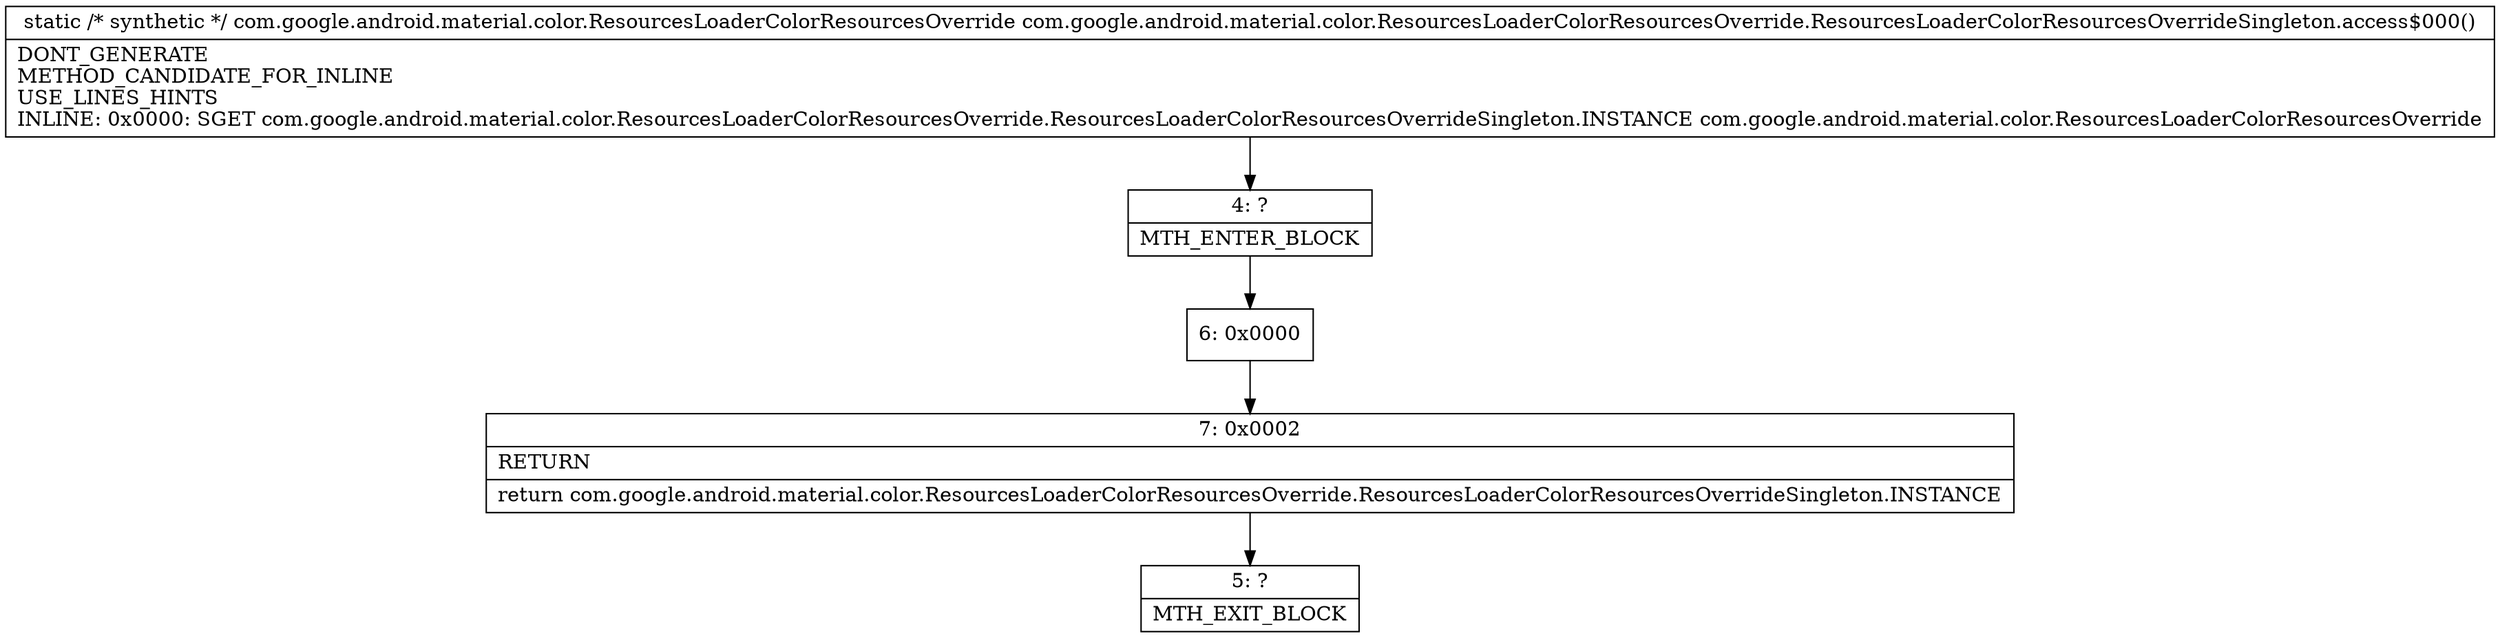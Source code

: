 digraph "CFG forcom.google.android.material.color.ResourcesLoaderColorResourcesOverride.ResourcesLoaderColorResourcesOverrideSingleton.access$000()Lcom\/google\/android\/material\/color\/ResourcesLoaderColorResourcesOverride;" {
Node_4 [shape=record,label="{4\:\ ?|MTH_ENTER_BLOCK\l}"];
Node_6 [shape=record,label="{6\:\ 0x0000}"];
Node_7 [shape=record,label="{7\:\ 0x0002|RETURN\l|return com.google.android.material.color.ResourcesLoaderColorResourcesOverride.ResourcesLoaderColorResourcesOverrideSingleton.INSTANCE\l}"];
Node_5 [shape=record,label="{5\:\ ?|MTH_EXIT_BLOCK\l}"];
MethodNode[shape=record,label="{static \/* synthetic *\/ com.google.android.material.color.ResourcesLoaderColorResourcesOverride com.google.android.material.color.ResourcesLoaderColorResourcesOverride.ResourcesLoaderColorResourcesOverrideSingleton.access$000()  | DONT_GENERATE\lMETHOD_CANDIDATE_FOR_INLINE\lUSE_LINES_HINTS\lINLINE: 0x0000: SGET   com.google.android.material.color.ResourcesLoaderColorResourcesOverride.ResourcesLoaderColorResourcesOverrideSingleton.INSTANCE com.google.android.material.color.ResourcesLoaderColorResourcesOverride\l}"];
MethodNode -> Node_4;Node_4 -> Node_6;
Node_6 -> Node_7;
Node_7 -> Node_5;
}

